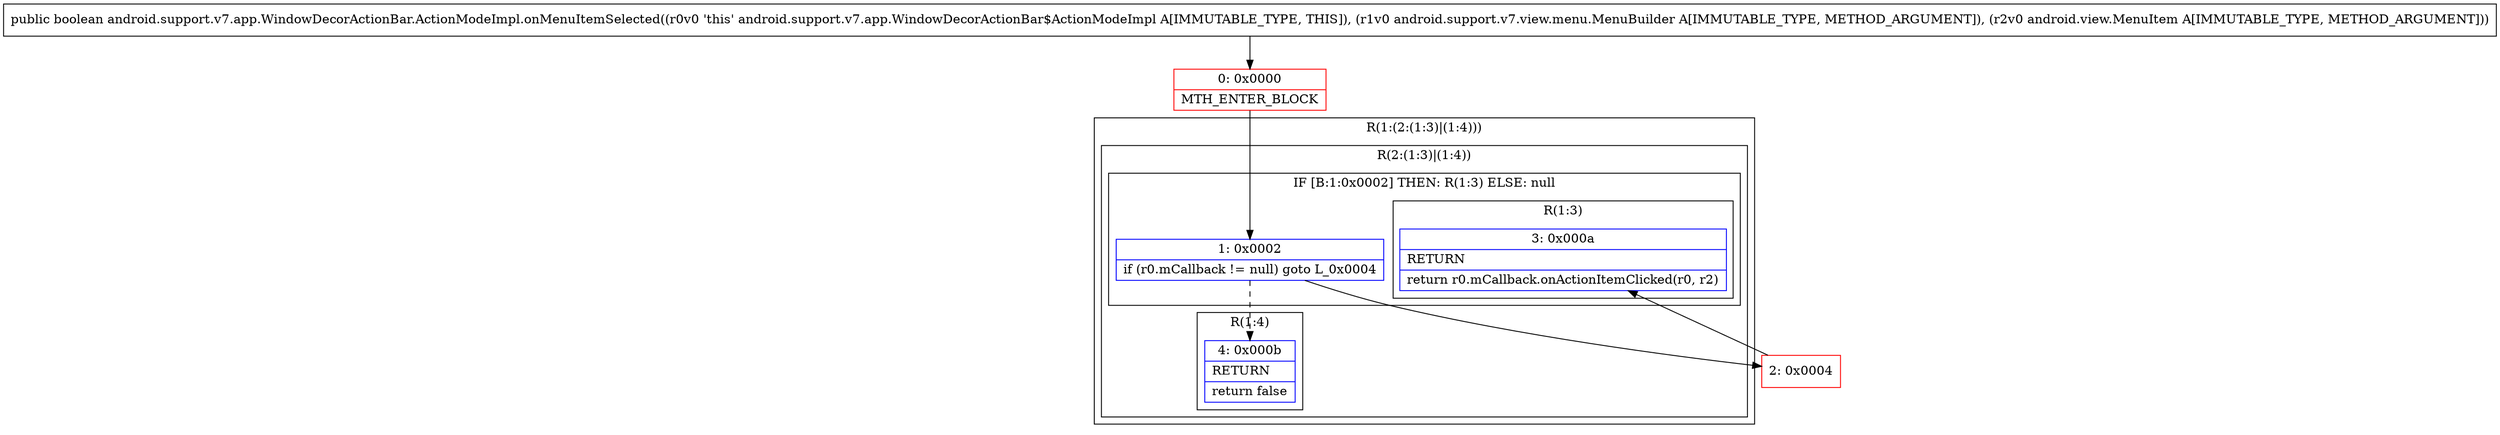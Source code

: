 digraph "CFG forandroid.support.v7.app.WindowDecorActionBar.ActionModeImpl.onMenuItemSelected(Landroid\/support\/v7\/view\/menu\/MenuBuilder;Landroid\/view\/MenuItem;)Z" {
subgraph cluster_Region_1480422337 {
label = "R(1:(2:(1:3)|(1:4)))";
node [shape=record,color=blue];
subgraph cluster_Region_1115174333 {
label = "R(2:(1:3)|(1:4))";
node [shape=record,color=blue];
subgraph cluster_IfRegion_700607330 {
label = "IF [B:1:0x0002] THEN: R(1:3) ELSE: null";
node [shape=record,color=blue];
Node_1 [shape=record,label="{1\:\ 0x0002|if (r0.mCallback != null) goto L_0x0004\l}"];
subgraph cluster_Region_820836473 {
label = "R(1:3)";
node [shape=record,color=blue];
Node_3 [shape=record,label="{3\:\ 0x000a|RETURN\l|return r0.mCallback.onActionItemClicked(r0, r2)\l}"];
}
}
subgraph cluster_Region_66856670 {
label = "R(1:4)";
node [shape=record,color=blue];
Node_4 [shape=record,label="{4\:\ 0x000b|RETURN\l|return false\l}"];
}
}
}
Node_0 [shape=record,color=red,label="{0\:\ 0x0000|MTH_ENTER_BLOCK\l}"];
Node_2 [shape=record,color=red,label="{2\:\ 0x0004}"];
MethodNode[shape=record,label="{public boolean android.support.v7.app.WindowDecorActionBar.ActionModeImpl.onMenuItemSelected((r0v0 'this' android.support.v7.app.WindowDecorActionBar$ActionModeImpl A[IMMUTABLE_TYPE, THIS]), (r1v0 android.support.v7.view.menu.MenuBuilder A[IMMUTABLE_TYPE, METHOD_ARGUMENT]), (r2v0 android.view.MenuItem A[IMMUTABLE_TYPE, METHOD_ARGUMENT])) }"];
MethodNode -> Node_0;
Node_1 -> Node_2;
Node_1 -> Node_4[style=dashed];
Node_0 -> Node_1;
Node_2 -> Node_3;
}

